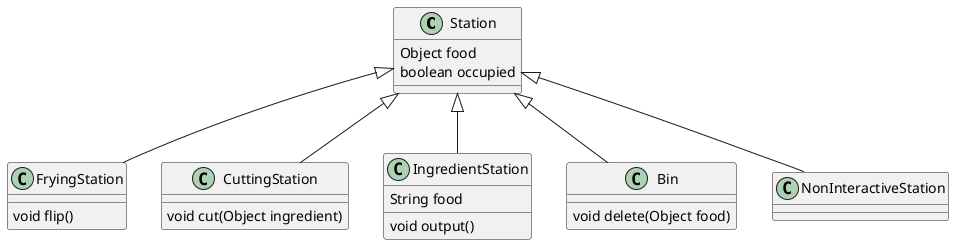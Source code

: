 @startuml
class Station{
    Object food 
    boolean occupied
}
class FryingStation{
    void flip()
}
class CuttingStation{
    void cut(Object ingredient)
}
class IngredientStation{
    String food
    void output()
}
Class Bin{
    void delete(Object food)
}
class NonInteractiveStation{}
Station <|-- FryingStation
Station <|-- CuttingStation
Station <|-- IngredientStation
Station <|-- Bin
Station <|-- NonInteractiveStation
@enduml